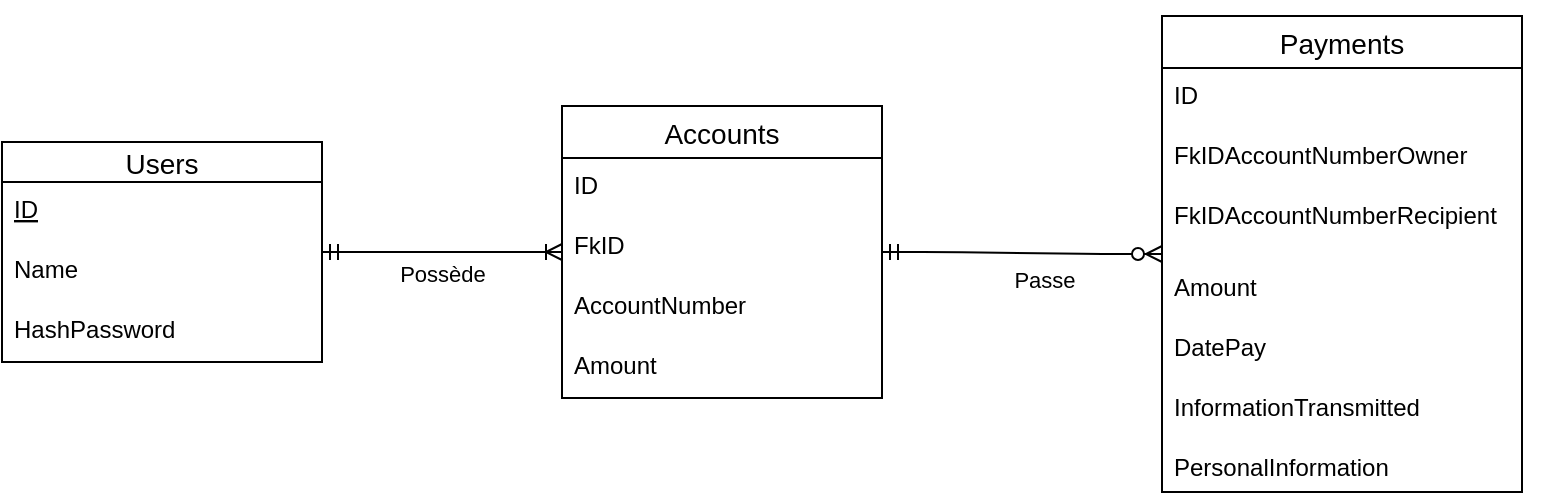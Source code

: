 <mxfile version="14.6.11" type="device"><diagram id="e0d0aXVSFwmxGz48-GuP" name="Page-1"><mxGraphModel dx="1422" dy="782" grid="1" gridSize="10" guides="1" tooltips="1" connect="1" arrows="1" fold="1" page="1" pageScale="1" pageWidth="827" pageHeight="1169" math="0" shadow="0"><root><mxCell id="0"/><mxCell id="1" parent="0"/><mxCell id="bMPErBDYO436HAbJBYSc-1" value="Users" style="swimlane;fontStyle=0;childLayout=stackLayout;horizontal=1;startSize=20;horizontalStack=0;resizeParent=1;resizeParentMax=0;resizeLast=0;collapsible=1;marginBottom=0;align=center;fontSize=14;" parent="1" vertex="1"><mxGeometry x="70" y="266" width="160" height="110" as="geometry"/></mxCell><mxCell id="bMPErBDYO436HAbJBYSc-2" value="ID" style="text;strokeColor=none;fillColor=none;spacingLeft=4;spacingRight=4;overflow=hidden;rotatable=0;points=[[0,0.5],[1,0.5]];portConstraint=eastwest;fontSize=12;fontStyle=4" parent="bMPErBDYO436HAbJBYSc-1" vertex="1"><mxGeometry y="20" width="160" height="30" as="geometry"/></mxCell><mxCell id="bMPErBDYO436HAbJBYSc-3" value="Name" style="text;strokeColor=none;fillColor=none;spacingLeft=4;spacingRight=4;overflow=hidden;rotatable=0;points=[[0,0.5],[1,0.5]];portConstraint=eastwest;fontSize=12;" parent="bMPErBDYO436HAbJBYSc-1" vertex="1"><mxGeometry y="50" width="160" height="30" as="geometry"/></mxCell><mxCell id="bMPErBDYO436HAbJBYSc-4" value="HashPassword" style="text;strokeColor=none;fillColor=none;spacingLeft=4;spacingRight=4;overflow=hidden;rotatable=0;points=[[0,0.5],[1,0.5]];portConstraint=eastwest;fontSize=12;" parent="bMPErBDYO436HAbJBYSc-1" vertex="1"><mxGeometry y="80" width="160" height="30" as="geometry"/></mxCell><mxCell id="b4BTUE-b1O4KzGHMvgwb-3" style="edgeStyle=orthogonalEdgeStyle;rounded=0;orthogonalLoop=1;jettySize=auto;html=1;exitX=1;exitY=0;exitDx=0;exitDy=0;entryX=1;entryY=0;entryDx=0;entryDy=0;" edge="1" parent="1" source="bMPErBDYO436HAbJBYSc-10" target="bMPErBDYO436HAbJBYSc-10"><mxGeometry relative="1" as="geometry"><mxPoint x="830" y="203" as="targetPoint"/></mxGeometry></mxCell><mxCell id="bMPErBDYO436HAbJBYSc-10" value="Payments" style="swimlane;fontStyle=0;childLayout=stackLayout;horizontal=1;startSize=26;horizontalStack=0;resizeParent=1;resizeParentMax=0;resizeLast=0;collapsible=1;marginBottom=0;align=center;fontSize=14;" parent="1" vertex="1"><mxGeometry x="650" y="203" width="180" height="238" as="geometry"/></mxCell><mxCell id="bMPErBDYO436HAbJBYSc-11" value="ID" style="text;strokeColor=none;fillColor=none;spacingLeft=4;spacingRight=4;overflow=hidden;rotatable=0;points=[[0,0.5],[1,0.5]];portConstraint=eastwest;fontSize=12;" parent="bMPErBDYO436HAbJBYSc-10" vertex="1"><mxGeometry y="26" width="180" height="30" as="geometry"/></mxCell><mxCell id="b4BTUE-b1O4KzGHMvgwb-2" value="FkIDAccountNumberOwner" style="text;strokeColor=none;fillColor=none;spacingLeft=4;spacingRight=4;overflow=hidden;rotatable=0;points=[[0,0.5],[1,0.5]];portConstraint=eastwest;fontSize=12;" vertex="1" parent="bMPErBDYO436HAbJBYSc-10"><mxGeometry y="56" width="180" height="30" as="geometry"/></mxCell><mxCell id="74o_rmAMuxDxpdJobVpj-6" value="FkIDAccountNumberRecipient" style="text;strokeColor=none;fillColor=none;spacingLeft=4;spacingRight=4;overflow=hidden;rotatable=0;points=[[0,0.5],[1,0.5]];portConstraint=eastwest;fontSize=12;" parent="bMPErBDYO436HAbJBYSc-10" vertex="1"><mxGeometry y="86" width="180" height="36" as="geometry"/></mxCell><mxCell id="bMPErBDYO436HAbJBYSc-12" value="Amount" style="text;strokeColor=none;fillColor=none;spacingLeft=4;spacingRight=4;overflow=hidden;rotatable=0;points=[[0,0.5],[1,0.5]];portConstraint=eastwest;fontSize=12;" parent="bMPErBDYO436HAbJBYSc-10" vertex="1"><mxGeometry y="122" width="180" height="30" as="geometry"/></mxCell><mxCell id="bMPErBDYO436HAbJBYSc-13" value="DatePay" style="text;strokeColor=none;fillColor=none;spacingLeft=4;spacingRight=4;overflow=hidden;rotatable=0;points=[[0,0.5],[1,0.5]];portConstraint=eastwest;fontSize=12;" parent="bMPErBDYO436HAbJBYSc-10" vertex="1"><mxGeometry y="152" width="180" height="30" as="geometry"/></mxCell><mxCell id="bMPErBDYO436HAbJBYSc-15" value="InformationTransmitted" style="text;strokeColor=none;fillColor=none;spacingLeft=4;spacingRight=4;overflow=hidden;rotatable=0;points=[[0,0.5],[1,0.5]];portConstraint=eastwest;fontSize=12;" parent="bMPErBDYO436HAbJBYSc-10" vertex="1"><mxGeometry y="182" width="180" height="30" as="geometry"/></mxCell><mxCell id="HTkBbypxpC6-6LlnBPMa-1" value="PersonalInformation" style="text;strokeColor=none;fillColor=none;spacingLeft=4;spacingRight=4;overflow=hidden;rotatable=0;points=[[0,0.5],[1,0.5]];portConstraint=eastwest;fontSize=12;" parent="bMPErBDYO436HAbJBYSc-10" vertex="1"><mxGeometry y="212" width="180" height="26" as="geometry"/></mxCell><mxCell id="bMPErBDYO436HAbJBYSc-16" value="" style="edgeStyle=entityRelationEdgeStyle;fontSize=12;html=1;endArrow=ERzeroToMany;startArrow=ERmandOne;" parent="1" source="74o_rmAMuxDxpdJobVpj-1" target="bMPErBDYO436HAbJBYSc-10" edge="1"><mxGeometry width="100" height="100" relative="1" as="geometry"><mxPoint x="350" y="460" as="sourcePoint"/><mxPoint x="450" y="360" as="targetPoint"/></mxGeometry></mxCell><mxCell id="bMPErBDYO436HAbJBYSc-17" value="Passe" style="edgeLabel;html=1;align=center;verticalAlign=middle;resizable=0;points=[];" parent="bMPErBDYO436HAbJBYSc-16" vertex="1" connectable="0"><mxGeometry x="-0.208" y="-2" relative="1" as="geometry"><mxPoint x="25" y="11" as="offset"/></mxGeometry></mxCell><mxCell id="74o_rmAMuxDxpdJobVpj-1" value="Accounts" style="swimlane;fontStyle=0;childLayout=stackLayout;horizontal=1;startSize=26;horizontalStack=0;resizeParent=1;resizeParentMax=0;resizeLast=0;collapsible=1;marginBottom=0;align=center;fontSize=14;" parent="1" vertex="1"><mxGeometry x="350" y="248" width="160" height="146" as="geometry"/></mxCell><mxCell id="74o_rmAMuxDxpdJobVpj-2" value="ID" style="text;strokeColor=none;fillColor=none;spacingLeft=4;spacingRight=4;overflow=hidden;rotatable=0;points=[[0,0.5],[1,0.5]];portConstraint=eastwest;fontSize=12;" parent="74o_rmAMuxDxpdJobVpj-1" vertex="1"><mxGeometry y="26" width="160" height="30" as="geometry"/></mxCell><mxCell id="b4BTUE-b1O4KzGHMvgwb-1" value="FkID" style="text;strokeColor=none;fillColor=none;spacingLeft=4;spacingRight=4;overflow=hidden;rotatable=0;points=[[0,0.5],[1,0.5]];portConstraint=eastwest;fontSize=12;" vertex="1" parent="74o_rmAMuxDxpdJobVpj-1"><mxGeometry y="56" width="160" height="30" as="geometry"/></mxCell><mxCell id="74o_rmAMuxDxpdJobVpj-3" value="AccountNumber" style="text;strokeColor=none;fillColor=none;spacingLeft=4;spacingRight=4;overflow=hidden;rotatable=0;points=[[0,0.5],[1,0.5]];portConstraint=eastwest;fontSize=12;" parent="74o_rmAMuxDxpdJobVpj-1" vertex="1"><mxGeometry y="86" width="160" height="30" as="geometry"/></mxCell><mxCell id="74o_rmAMuxDxpdJobVpj-4" value="Amount" style="text;strokeColor=none;fillColor=none;spacingLeft=4;spacingRight=4;overflow=hidden;rotatable=0;points=[[0,0.5],[1,0.5]];portConstraint=eastwest;fontSize=12;" parent="74o_rmAMuxDxpdJobVpj-1" vertex="1"><mxGeometry y="116" width="160" height="30" as="geometry"/></mxCell><mxCell id="74o_rmAMuxDxpdJobVpj-7" value="" style="edgeStyle=entityRelationEdgeStyle;fontSize=12;html=1;endArrow=ERoneToMany;startArrow=ERmandOne;rounded=0;" parent="1" source="bMPErBDYO436HAbJBYSc-1" target="74o_rmAMuxDxpdJobVpj-1" edge="1"><mxGeometry width="100" height="100" relative="1" as="geometry"><mxPoint x="260" y="550" as="sourcePoint"/><mxPoint x="360" y="450" as="targetPoint"/></mxGeometry></mxCell><mxCell id="74o_rmAMuxDxpdJobVpj-9" value="Possède" style="edgeLabel;html=1;align=center;verticalAlign=middle;resizable=0;points=[];" parent="74o_rmAMuxDxpdJobVpj-7" vertex="1" connectable="0"><mxGeometry x="-0.217" y="-1" relative="1" as="geometry"><mxPoint x="13" y="10" as="offset"/></mxGeometry></mxCell></root></mxGraphModel></diagram></mxfile>
